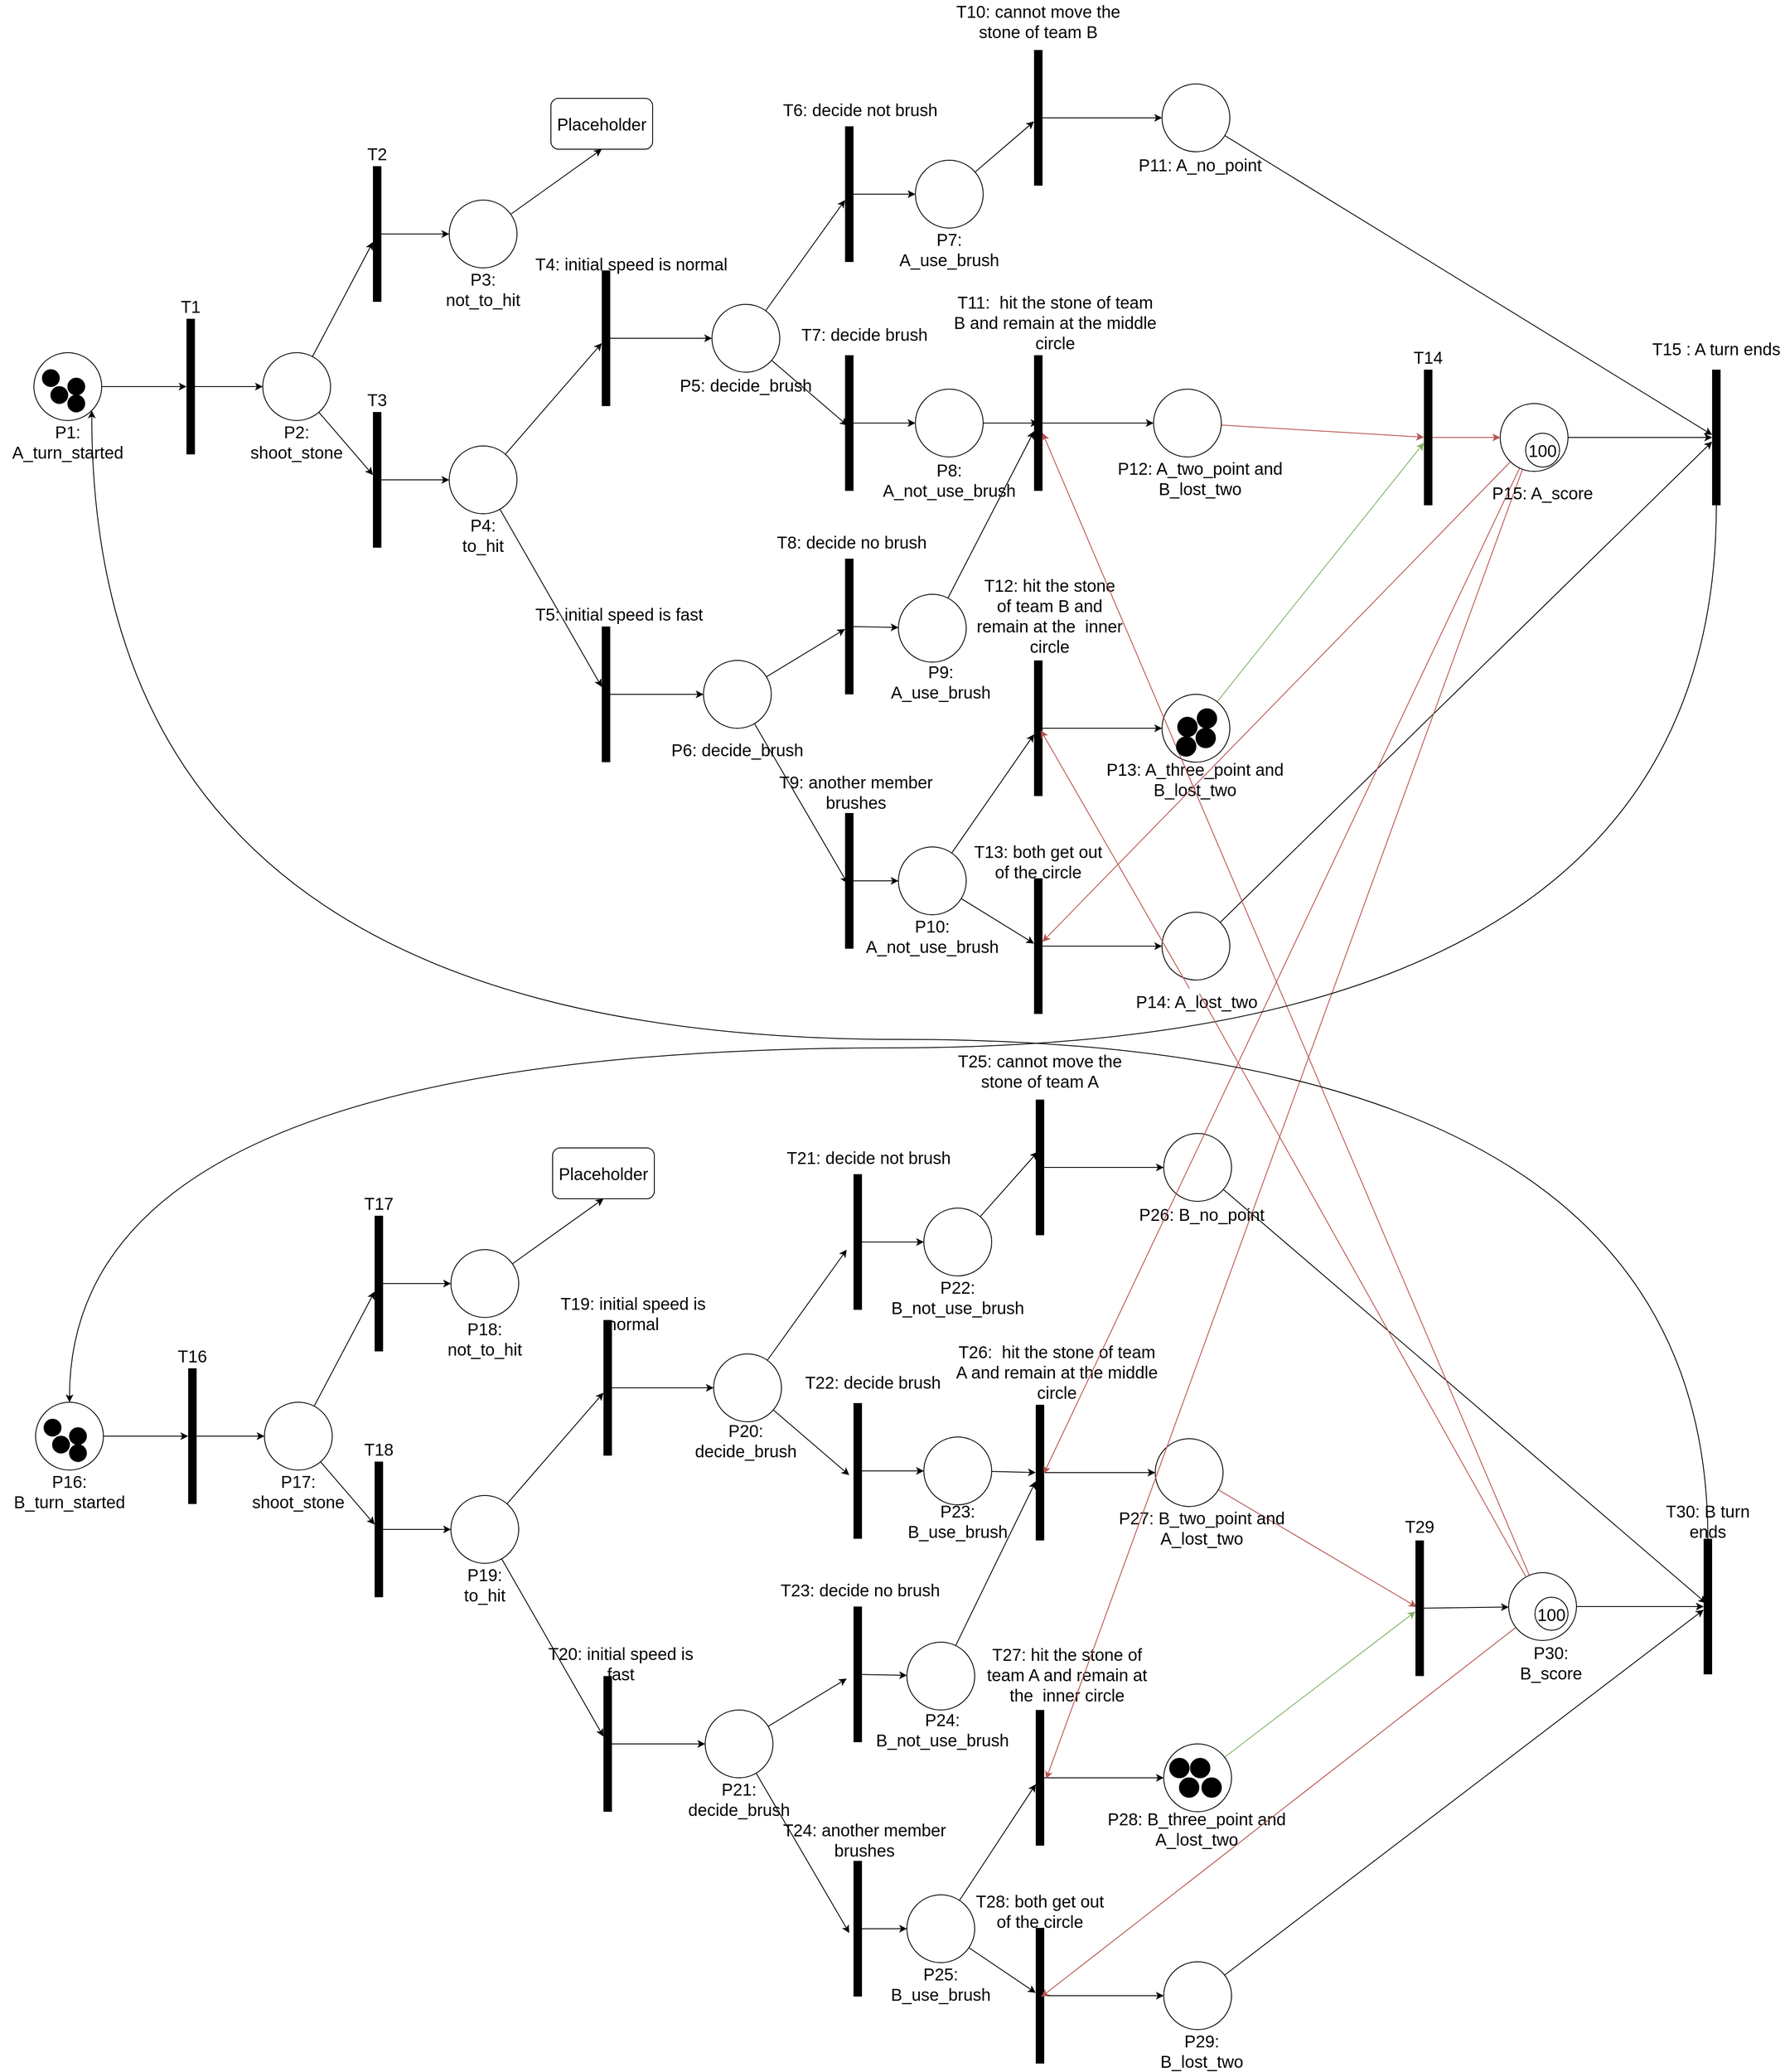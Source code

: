 <mxfile version="17.1.2" type="github">
  <diagram id="HLjwf-8nd1L1e6h1RGKW" name="Page-1">
    <mxGraphModel dx="1940" dy="1928" grid="1" gridSize="10" guides="1" tooltips="1" connect="1" arrows="1" fold="1" page="1" pageScale="1" pageWidth="827" pageHeight="1169" math="0" shadow="0">
      <root>
        <mxCell id="0" />
        <mxCell id="1" parent="0" />
        <mxCell id="6KRZwWpIwKZqXMkIKamP-5" style="edgeStyle=none;rounded=0;orthogonalLoop=1;jettySize=auto;html=1;fontSize=20;" parent="1" source="6KRZwWpIwKZqXMkIKamP-1" target="6KRZwWpIwKZqXMkIKamP-4" edge="1">
          <mxGeometry relative="1" as="geometry" />
        </mxCell>
        <mxCell id="6KRZwWpIwKZqXMkIKamP-1" value="" style="ellipse;whiteSpace=wrap;html=1;aspect=fixed;fontSize=20;strokeWidth=1;fillColor=#FFFFFF;" parent="1" vertex="1">
          <mxGeometry x="30" y="220" width="80" height="80" as="geometry" />
        </mxCell>
        <mxCell id="6KRZwWpIwKZqXMkIKamP-2" value="P1: A_turn_started" style="text;html=1;strokeColor=none;fillColor=none;align=center;verticalAlign=middle;whiteSpace=wrap;rounded=0;fontSize=20;" parent="1" vertex="1">
          <mxGeometry x="-10" y="310" width="160" height="30" as="geometry" />
        </mxCell>
        <mxCell id="6KRZwWpIwKZqXMkIKamP-15" style="edgeStyle=none;rounded=0;orthogonalLoop=1;jettySize=auto;html=1;fontSize=20;" parent="1" source="6KRZwWpIwKZqXMkIKamP-4" target="6KRZwWpIwKZqXMkIKamP-16" edge="1">
          <mxGeometry relative="1" as="geometry">
            <mxPoint x="310" y="260" as="targetPoint" />
          </mxGeometry>
        </mxCell>
        <mxCell id="6KRZwWpIwKZqXMkIKamP-4" value="" style="line;strokeWidth=10;direction=south;html=1;fontSize=20;fillColor=#FFFFFF;" parent="1" vertex="1">
          <mxGeometry x="210" y="180" width="10" height="160" as="geometry" />
        </mxCell>
        <mxCell id="6KRZwWpIwKZqXMkIKamP-7" value="" style="ellipse;whiteSpace=wrap;html=1;aspect=fixed;fontSize=20;strokeWidth=1;fillColor=#000000;strokeColor=#000000;" parent="1" vertex="1">
          <mxGeometry x="40" y="240" width="20" height="20" as="geometry" />
        </mxCell>
        <mxCell id="6KRZwWpIwKZqXMkIKamP-11" value="" style="ellipse;whiteSpace=wrap;html=1;aspect=fixed;fontSize=20;strokeWidth=1;fillColor=#000000;strokeColor=#000000;" parent="1" vertex="1">
          <mxGeometry x="70" y="250" width="20" height="20" as="geometry" />
        </mxCell>
        <mxCell id="6KRZwWpIwKZqXMkIKamP-12" value="" style="ellipse;whiteSpace=wrap;html=1;aspect=fixed;fontSize=20;strokeWidth=1;fillColor=#000000;strokeColor=#000000;" parent="1" vertex="1">
          <mxGeometry x="50" y="260" width="20" height="20" as="geometry" />
        </mxCell>
        <mxCell id="6KRZwWpIwKZqXMkIKamP-13" value="" style="ellipse;whiteSpace=wrap;html=1;aspect=fixed;fontSize=20;strokeWidth=1;fillColor=#000000;strokeColor=#000000;" parent="1" vertex="1">
          <mxGeometry x="70" y="270" width="20" height="20" as="geometry" />
        </mxCell>
        <mxCell id="6KRZwWpIwKZqXMkIKamP-14" value="T1" style="text;html=1;strokeColor=none;fillColor=none;align=center;verticalAlign=middle;whiteSpace=wrap;rounded=0;fontSize=20;" parent="1" vertex="1">
          <mxGeometry x="185" y="150" width="60" height="30" as="geometry" />
        </mxCell>
        <mxCell id="6KRZwWpIwKZqXMkIKamP-19" style="edgeStyle=none;rounded=0;orthogonalLoop=1;jettySize=auto;html=1;fontSize=20;" parent="1" source="6KRZwWpIwKZqXMkIKamP-16" target="6KRZwWpIwKZqXMkIKamP-18" edge="1">
          <mxGeometry relative="1" as="geometry" />
        </mxCell>
        <mxCell id="6KRZwWpIwKZqXMkIKamP-29" style="edgeStyle=none;rounded=0;orthogonalLoop=1;jettySize=auto;html=1;fontSize=20;" parent="1" source="6KRZwWpIwKZqXMkIKamP-16" target="6KRZwWpIwKZqXMkIKamP-28" edge="1">
          <mxGeometry relative="1" as="geometry" />
        </mxCell>
        <mxCell id="6KRZwWpIwKZqXMkIKamP-16" value="" style="ellipse;whiteSpace=wrap;html=1;aspect=fixed;fontSize=20;strokeColor=#000000;strokeWidth=1;fillColor=#FFFFFF;" parent="1" vertex="1">
          <mxGeometry x="300" y="220" width="80" height="80" as="geometry" />
        </mxCell>
        <mxCell id="6KRZwWpIwKZqXMkIKamP-17" value="P2: shoot_stone" style="text;html=1;strokeColor=none;fillColor=none;align=center;verticalAlign=middle;whiteSpace=wrap;rounded=0;fontSize=20;" parent="1" vertex="1">
          <mxGeometry x="310" y="310" width="60" height="30" as="geometry" />
        </mxCell>
        <mxCell id="6KRZwWpIwKZqXMkIKamP-20" style="edgeStyle=none;rounded=0;orthogonalLoop=1;jettySize=auto;html=1;fontSize=20;" parent="1" source="6KRZwWpIwKZqXMkIKamP-18" target="6KRZwWpIwKZqXMkIKamP-21" edge="1">
          <mxGeometry relative="1" as="geometry">
            <mxPoint x="520" y="80" as="targetPoint" />
          </mxGeometry>
        </mxCell>
        <mxCell id="6KRZwWpIwKZqXMkIKamP-18" value="" style="line;strokeWidth=10;direction=south;html=1;fontSize=20;fillColor=#FFFFFF;" parent="1" vertex="1">
          <mxGeometry x="430" width="10" height="160" as="geometry" />
        </mxCell>
        <mxCell id="6KRZwWpIwKZqXMkIKamP-26" value="" style="edgeStyle=none;rounded=0;orthogonalLoop=1;jettySize=auto;html=1;fontSize=20;entryX=0.5;entryY=1;entryDx=0;entryDy=0;" parent="1" source="6KRZwWpIwKZqXMkIKamP-21" target="6KRZwWpIwKZqXMkIKamP-27" edge="1">
          <mxGeometry relative="1" as="geometry">
            <mxPoint x="690.769" y="-20" as="targetPoint" />
          </mxGeometry>
        </mxCell>
        <mxCell id="6KRZwWpIwKZqXMkIKamP-21" value="" style="ellipse;whiteSpace=wrap;html=1;aspect=fixed;fontSize=20;strokeColor=#000000;strokeWidth=1;fillColor=#FFFFFF;" parent="1" vertex="1">
          <mxGeometry x="520" y="40" width="80" height="80" as="geometry" />
        </mxCell>
        <mxCell id="6KRZwWpIwKZqXMkIKamP-22" value="T2" style="text;html=1;strokeColor=none;fillColor=none;align=center;verticalAlign=middle;whiteSpace=wrap;rounded=0;fontSize=20;" parent="1" vertex="1">
          <mxGeometry x="405" y="-30" width="60" height="30" as="geometry" />
        </mxCell>
        <mxCell id="6KRZwWpIwKZqXMkIKamP-24" value="P3: not_to_hit" style="text;html=1;strokeColor=none;fillColor=none;align=center;verticalAlign=middle;whiteSpace=wrap;rounded=0;fontSize=20;" parent="1" vertex="1">
          <mxGeometry x="530" y="130" width="60" height="30" as="geometry" />
        </mxCell>
        <mxCell id="6KRZwWpIwKZqXMkIKamP-27" value="Placeholder" style="rounded=1;whiteSpace=wrap;html=1;fontSize=20;strokeColor=#000000;strokeWidth=1;fillColor=#FFFFFF;" parent="1" vertex="1">
          <mxGeometry x="640" y="-80" width="120" height="60" as="geometry" />
        </mxCell>
        <mxCell id="6KRZwWpIwKZqXMkIKamP-31" style="edgeStyle=none;rounded=0;orthogonalLoop=1;jettySize=auto;html=1;fontSize=20;" parent="1" source="6KRZwWpIwKZqXMkIKamP-28" target="6KRZwWpIwKZqXMkIKamP-32" edge="1">
          <mxGeometry relative="1" as="geometry">
            <mxPoint x="530" y="370" as="targetPoint" />
          </mxGeometry>
        </mxCell>
        <mxCell id="6KRZwWpIwKZqXMkIKamP-28" value="" style="line;strokeWidth=10;direction=south;html=1;fontSize=20;fillColor=#FFFFFF;" parent="1" vertex="1">
          <mxGeometry x="430" y="290" width="10" height="160" as="geometry" />
        </mxCell>
        <mxCell id="6KRZwWpIwKZqXMkIKamP-30" value="T3" style="text;html=1;strokeColor=none;fillColor=none;align=center;verticalAlign=middle;whiteSpace=wrap;rounded=0;fontSize=20;" parent="1" vertex="1">
          <mxGeometry x="405" y="260" width="60" height="30" as="geometry" />
        </mxCell>
        <mxCell id="6KRZwWpIwKZqXMkIKamP-96" style="edgeStyle=none;rounded=0;orthogonalLoop=1;jettySize=auto;html=1;fontSize=20;" parent="1" source="6KRZwWpIwKZqXMkIKamP-32" target="6KRZwWpIwKZqXMkIKamP-35" edge="1">
          <mxGeometry relative="1" as="geometry" />
        </mxCell>
        <mxCell id="6KRZwWpIwKZqXMkIKamP-97" style="edgeStyle=none;rounded=0;orthogonalLoop=1;jettySize=auto;html=1;fontSize=20;" parent="1" source="6KRZwWpIwKZqXMkIKamP-32" target="6KRZwWpIwKZqXMkIKamP-37" edge="1">
          <mxGeometry relative="1" as="geometry" />
        </mxCell>
        <mxCell id="6KRZwWpIwKZqXMkIKamP-32" value="" style="ellipse;whiteSpace=wrap;html=1;aspect=fixed;fontSize=20;strokeColor=#000000;strokeWidth=1;fillColor=#FFFFFF;" parent="1" vertex="1">
          <mxGeometry x="520" y="330" width="80" height="80" as="geometry" />
        </mxCell>
        <mxCell id="6KRZwWpIwKZqXMkIKamP-33" value="P4:&lt;br&gt;to_hit" style="text;html=1;strokeColor=none;fillColor=none;align=center;verticalAlign=middle;whiteSpace=wrap;rounded=0;fontSize=20;" parent="1" vertex="1">
          <mxGeometry x="530" y="420" width="60" height="30" as="geometry" />
        </mxCell>
        <mxCell id="6KRZwWpIwKZqXMkIKamP-34" style="edgeStyle=none;rounded=0;orthogonalLoop=1;jettySize=auto;html=1;fontSize=20;" parent="1" source="6KRZwWpIwKZqXMkIKamP-35" target="6KRZwWpIwKZqXMkIKamP-41" edge="1">
          <mxGeometry relative="1" as="geometry">
            <mxPoint x="810" y="203" as="targetPoint" />
          </mxGeometry>
        </mxCell>
        <mxCell id="6KRZwWpIwKZqXMkIKamP-35" value="" style="line;strokeWidth=10;direction=south;html=1;fontSize=20;fillColor=#FFFFFF;" parent="1" vertex="1">
          <mxGeometry x="700" y="123" width="10" height="160" as="geometry" />
        </mxCell>
        <mxCell id="6KRZwWpIwKZqXMkIKamP-36" style="edgeStyle=none;rounded=0;orthogonalLoop=1;jettySize=auto;html=1;fontSize=20;" parent="1" source="6KRZwWpIwKZqXMkIKamP-37" target="6KRZwWpIwKZqXMkIKamP-51" edge="1">
          <mxGeometry relative="1" as="geometry" />
        </mxCell>
        <mxCell id="6KRZwWpIwKZqXMkIKamP-37" value="" style="line;strokeWidth=10;direction=south;html=1;fontSize=20;fillColor=#FFFFFF;" parent="1" vertex="1">
          <mxGeometry x="700" y="543" width="10" height="160" as="geometry" />
        </mxCell>
        <mxCell id="6KRZwWpIwKZqXMkIKamP-38" value="T5: initial speed is fast" style="text;html=1;strokeColor=none;fillColor=none;align=center;verticalAlign=middle;whiteSpace=wrap;rounded=0;fontSize=20;" parent="1" vertex="1">
          <mxGeometry x="620" y="513" width="201" height="30" as="geometry" />
        </mxCell>
        <mxCell id="6KRZwWpIwKZqXMkIKamP-39" style="edgeStyle=none;rounded=0;orthogonalLoop=1;jettySize=auto;html=1;entryX=0.519;entryY=0.7;entryDx=0;entryDy=0;entryPerimeter=0;fontSize=20;" parent="1" source="6KRZwWpIwKZqXMkIKamP-41" target="6KRZwWpIwKZqXMkIKamP-48" edge="1">
          <mxGeometry relative="1" as="geometry" />
        </mxCell>
        <mxCell id="6KRZwWpIwKZqXMkIKamP-40" style="edgeStyle=none;rounded=0;orthogonalLoop=1;jettySize=auto;html=1;fontSize=20;" parent="1" source="6KRZwWpIwKZqXMkIKamP-41" target="6KRZwWpIwKZqXMkIKamP-45" edge="1">
          <mxGeometry relative="1" as="geometry" />
        </mxCell>
        <mxCell id="6KRZwWpIwKZqXMkIKamP-41" value="" style="ellipse;whiteSpace=wrap;html=1;aspect=fixed;fontSize=20;strokeWidth=1;fillColor=#FFFFFF;" parent="1" vertex="1">
          <mxGeometry x="830" y="163" width="80" height="80" as="geometry" />
        </mxCell>
        <mxCell id="6KRZwWpIwKZqXMkIKamP-42" value="P5: decide_brush" style="text;html=1;strokeColor=none;fillColor=none;align=center;verticalAlign=middle;whiteSpace=wrap;rounded=0;fontSize=20;" parent="1" vertex="1">
          <mxGeometry x="790" y="243" width="160" height="30" as="geometry" />
        </mxCell>
        <mxCell id="jnbDORSLOD9sxaMhr8QB-7" style="edgeStyle=none;rounded=0;orthogonalLoop=1;jettySize=auto;html=1;entryX=0;entryY=0.5;entryDx=0;entryDy=0;fontSize=20;" parent="1" source="6KRZwWpIwKZqXMkIKamP-45" target="jnbDORSLOD9sxaMhr8QB-3" edge="1">
          <mxGeometry relative="1" as="geometry" />
        </mxCell>
        <mxCell id="6KRZwWpIwKZqXMkIKamP-45" value="" style="line;strokeWidth=10;direction=south;html=1;fontSize=20;fillColor=#FFFFFF;" parent="1" vertex="1">
          <mxGeometry x="987" y="-47" width="10" height="160" as="geometry" />
        </mxCell>
        <mxCell id="jnbDORSLOD9sxaMhr8QB-9" style="edgeStyle=none;rounded=0;orthogonalLoop=1;jettySize=auto;html=1;entryX=0;entryY=0.5;entryDx=0;entryDy=0;fontSize=20;" parent="1" source="6KRZwWpIwKZqXMkIKamP-48" target="jnbDORSLOD9sxaMhr8QB-4" edge="1">
          <mxGeometry relative="1" as="geometry" />
        </mxCell>
        <mxCell id="6KRZwWpIwKZqXMkIKamP-48" value="" style="line;strokeWidth=10;direction=south;html=1;fontSize=20;fillColor=#FFFFFF;" parent="1" vertex="1">
          <mxGeometry x="987" y="223" width="10" height="160" as="geometry" />
        </mxCell>
        <mxCell id="6KRZwWpIwKZqXMkIKamP-49" style="edgeStyle=none;rounded=0;orthogonalLoop=1;jettySize=auto;html=1;entryX=0.519;entryY=0.7;entryDx=0;entryDy=0;entryPerimeter=0;fontSize=20;" parent="1" source="6KRZwWpIwKZqXMkIKamP-51" target="6KRZwWpIwKZqXMkIKamP-59" edge="1">
          <mxGeometry relative="1" as="geometry" />
        </mxCell>
        <mxCell id="6KRZwWpIwKZqXMkIKamP-50" style="edgeStyle=none;rounded=0;orthogonalLoop=1;jettySize=auto;html=1;fontSize=20;" parent="1" source="6KRZwWpIwKZqXMkIKamP-51" target="6KRZwWpIwKZqXMkIKamP-56" edge="1">
          <mxGeometry relative="1" as="geometry" />
        </mxCell>
        <mxCell id="6KRZwWpIwKZqXMkIKamP-51" value="" style="ellipse;whiteSpace=wrap;html=1;aspect=fixed;fontSize=20;strokeWidth=1;fillColor=#FFFFFF;" parent="1" vertex="1">
          <mxGeometry x="820" y="583" width="80" height="80" as="geometry" />
        </mxCell>
        <mxCell id="6KRZwWpIwKZqXMkIKamP-52" value="P6: decide_brush" style="text;html=1;strokeColor=none;fillColor=none;align=center;verticalAlign=middle;whiteSpace=wrap;rounded=0;fontSize=20;" parent="1" vertex="1">
          <mxGeometry x="780" y="673" width="160" height="30" as="geometry" />
        </mxCell>
        <mxCell id="jnbDORSLOD9sxaMhr8QB-11" style="edgeStyle=none;rounded=0;orthogonalLoop=1;jettySize=auto;html=1;fontSize=20;" parent="1" source="6KRZwWpIwKZqXMkIKamP-56" target="jnbDORSLOD9sxaMhr8QB-5" edge="1">
          <mxGeometry relative="1" as="geometry" />
        </mxCell>
        <mxCell id="6KRZwWpIwKZqXMkIKamP-56" value="" style="line;strokeWidth=10;direction=south;html=1;fontSize=20;fillColor=#FFFFFF;" parent="1" vertex="1">
          <mxGeometry x="987" y="463" width="10" height="160" as="geometry" />
        </mxCell>
        <mxCell id="jnbDORSLOD9sxaMhr8QB-13" style="edgeStyle=none;rounded=0;orthogonalLoop=1;jettySize=auto;html=1;fontSize=20;" parent="1" source="6KRZwWpIwKZqXMkIKamP-59" target="jnbDORSLOD9sxaMhr8QB-6" edge="1">
          <mxGeometry relative="1" as="geometry" />
        </mxCell>
        <mxCell id="6KRZwWpIwKZqXMkIKamP-59" value="" style="line;strokeWidth=10;direction=south;html=1;fontSize=20;fillColor=#FFFFFF;" parent="1" vertex="1">
          <mxGeometry x="987" y="763" width="10" height="160" as="geometry" />
        </mxCell>
        <mxCell id="6KRZwWpIwKZqXMkIKamP-60" value="T7: decide brush" style="text;html=1;strokeColor=none;fillColor=none;align=center;verticalAlign=middle;whiteSpace=wrap;rounded=0;fontSize=20;" parent="1" vertex="1">
          <mxGeometry x="900" y="183" width="220" height="30" as="geometry" />
        </mxCell>
        <mxCell id="6KRZwWpIwKZqXMkIKamP-61" value="T6: decide not brush" style="text;html=1;strokeColor=none;fillColor=none;align=center;verticalAlign=middle;whiteSpace=wrap;rounded=0;fontSize=20;" parent="1" vertex="1">
          <mxGeometry x="890" y="-87" width="230" height="40" as="geometry" />
        </mxCell>
        <mxCell id="6KRZwWpIwKZqXMkIKamP-62" value="T8: decide no brush" style="text;html=1;strokeColor=none;fillColor=none;align=center;verticalAlign=middle;whiteSpace=wrap;rounded=0;fontSize=20;" parent="1" vertex="1">
          <mxGeometry x="880" y="423" width="230" height="40" as="geometry" />
        </mxCell>
        <mxCell id="6KRZwWpIwKZqXMkIKamP-63" value="T9: another member brushes" style="text;html=1;strokeColor=none;fillColor=none;align=center;verticalAlign=middle;whiteSpace=wrap;rounded=0;fontSize=20;" parent="1" vertex="1">
          <mxGeometry x="880" y="718" width="240" height="40" as="geometry" />
        </mxCell>
        <mxCell id="6KRZwWpIwKZqXMkIKamP-72" style="edgeStyle=none;rounded=0;orthogonalLoop=1;jettySize=auto;html=1;fontSize=20;" parent="1" source="6KRZwWpIwKZqXMkIKamP-73" target="6KRZwWpIwKZqXMkIKamP-75" edge="1">
          <mxGeometry relative="1" as="geometry">
            <mxPoint x="1360" y="-207" as="targetPoint" />
          </mxGeometry>
        </mxCell>
        <mxCell id="6KRZwWpIwKZqXMkIKamP-73" value="" style="line;strokeWidth=10;direction=south;html=1;fontSize=20;fillColor=#FFFFFF;" parent="1" vertex="1">
          <mxGeometry x="1210" y="-137" width="10" height="160" as="geometry" />
        </mxCell>
        <mxCell id="6KRZwWpIwKZqXMkIKamP-74" value="T10: cannot move the stone of team B" style="text;html=1;strokeColor=none;fillColor=none;align=center;verticalAlign=middle;whiteSpace=wrap;rounded=0;fontSize=20;" parent="1" vertex="1">
          <mxGeometry x="1115" y="-190" width="200" height="37" as="geometry" />
        </mxCell>
        <mxCell id="jnbDORSLOD9sxaMhr8QB-73" style="edgeStyle=none;rounded=0;orthogonalLoop=1;jettySize=auto;html=1;fontSize=20;" parent="1" source="6KRZwWpIwKZqXMkIKamP-75" target="jnbDORSLOD9sxaMhr8QB-69" edge="1">
          <mxGeometry relative="1" as="geometry" />
        </mxCell>
        <mxCell id="6KRZwWpIwKZqXMkIKamP-75" value="" style="ellipse;whiteSpace=wrap;html=1;aspect=fixed;fontSize=20;strokeWidth=1;fillColor=#FFFFFF;" parent="1" vertex="1">
          <mxGeometry x="1361" y="-97" width="80" height="80" as="geometry" />
        </mxCell>
        <mxCell id="6KRZwWpIwKZqXMkIKamP-76" value="P11: A_no_point" style="text;html=1;strokeColor=none;fillColor=none;align=center;verticalAlign=middle;whiteSpace=wrap;rounded=0;fontSize=20;" parent="1" vertex="1">
          <mxGeometry x="1301" y="-17" width="210" height="30" as="geometry" />
        </mxCell>
        <mxCell id="6KRZwWpIwKZqXMkIKamP-77" value="T11: &amp;nbsp;hit the stone of team B and remain at the middle circle" style="text;html=1;strokeColor=none;fillColor=none;align=center;verticalAlign=middle;whiteSpace=wrap;rounded=0;fontSize=20;" parent="1" vertex="1">
          <mxGeometry x="1110" y="160" width="250" height="47" as="geometry" />
        </mxCell>
        <mxCell id="6KRZwWpIwKZqXMkIKamP-78" style="edgeStyle=none;rounded=0;orthogonalLoop=1;jettySize=auto;html=1;fontSize=20;" parent="1" source="6KRZwWpIwKZqXMkIKamP-79" target="6KRZwWpIwKZqXMkIKamP-83" edge="1">
          <mxGeometry relative="1" as="geometry">
            <mxPoint x="1360" y="423" as="targetPoint" />
          </mxGeometry>
        </mxCell>
        <mxCell id="6KRZwWpIwKZqXMkIKamP-79" value="" style="line;strokeWidth=10;direction=south;html=1;fontSize=20;fillColor=#FFFFFF;" parent="1" vertex="1">
          <mxGeometry x="1210" y="223" width="10" height="160" as="geometry" />
        </mxCell>
        <mxCell id="jnbDORSLOD9sxaMhr8QB-61" style="edgeStyle=none;rounded=0;orthogonalLoop=1;jettySize=auto;html=1;fontSize=20;fillColor=#f8cecc;strokeColor=#b85450;" parent="1" source="6KRZwWpIwKZqXMkIKamP-83" target="jnbDORSLOD9sxaMhr8QB-46" edge="1">
          <mxGeometry relative="1" as="geometry" />
        </mxCell>
        <mxCell id="6KRZwWpIwKZqXMkIKamP-83" value="" style="ellipse;whiteSpace=wrap;html=1;aspect=fixed;fontSize=20;strokeWidth=1;fillColor=#FFFFFF;" parent="1" vertex="1">
          <mxGeometry x="1351" y="263" width="80" height="80" as="geometry" />
        </mxCell>
        <mxCell id="6KRZwWpIwKZqXMkIKamP-84" value="P12: A_two_point and B_lost_two" style="text;html=1;strokeColor=none;fillColor=none;align=center;verticalAlign=middle;whiteSpace=wrap;rounded=0;fontSize=20;" parent="1" vertex="1">
          <mxGeometry x="1296" y="353" width="220" height="30" as="geometry" />
        </mxCell>
        <mxCell id="6KRZwWpIwKZqXMkIKamP-87" style="edgeStyle=none;rounded=0;orthogonalLoop=1;jettySize=auto;html=1;fontSize=20;" parent="1" source="6KRZwWpIwKZqXMkIKamP-88" target="6KRZwWpIwKZqXMkIKamP-91" edge="1">
          <mxGeometry relative="1" as="geometry">
            <mxPoint x="1360" y="663.0" as="targetPoint" />
          </mxGeometry>
        </mxCell>
        <mxCell id="6KRZwWpIwKZqXMkIKamP-88" value="" style="line;strokeWidth=10;direction=south;html=1;fontSize=20;fillColor=#FFFFFF;" parent="1" vertex="1">
          <mxGeometry x="1210" y="583" width="10" height="160" as="geometry" />
        </mxCell>
        <mxCell id="6KRZwWpIwKZqXMkIKamP-89" value="T12: hit the stone of team B and remain at the &amp;nbsp;inner circle" style="text;html=1;strokeColor=none;fillColor=none;align=center;verticalAlign=middle;whiteSpace=wrap;rounded=0;fontSize=20;" parent="1" vertex="1">
          <mxGeometry x="1140" y="513" width="177" height="33.5" as="geometry" />
        </mxCell>
        <mxCell id="jnbDORSLOD9sxaMhr8QB-64" style="edgeStyle=none;rounded=0;orthogonalLoop=1;jettySize=auto;html=1;fontSize=20;fillColor=#d5e8d4;strokeColor=#82b366;" parent="1" source="6KRZwWpIwKZqXMkIKamP-91" target="jnbDORSLOD9sxaMhr8QB-46" edge="1">
          <mxGeometry relative="1" as="geometry">
            <mxPoint x="1530" y="410.0" as="targetPoint" />
          </mxGeometry>
        </mxCell>
        <mxCell id="6KRZwWpIwKZqXMkIKamP-91" value="" style="ellipse;whiteSpace=wrap;html=1;aspect=fixed;fontSize=20;strokeWidth=1;fillColor=#FFFFFF;" parent="1" vertex="1">
          <mxGeometry x="1361" y="623.0" width="80" height="80" as="geometry" />
        </mxCell>
        <mxCell id="6KRZwWpIwKZqXMkIKamP-92" value="P13: A_three_point and B_lost_two" style="text;html=1;strokeColor=none;fillColor=none;align=center;verticalAlign=middle;whiteSpace=wrap;rounded=0;fontSize=20;" parent="1" vertex="1">
          <mxGeometry x="1290" y="708" width="220" height="30" as="geometry" />
        </mxCell>
        <mxCell id="6KRZwWpIwKZqXMkIKamP-98" value="T4: initial speed is normal" style="text;html=1;strokeColor=none;fillColor=none;align=center;verticalAlign=middle;whiteSpace=wrap;rounded=0;fontSize=20;" parent="1" vertex="1">
          <mxGeometry x="620" y="100" width="230" height="30" as="geometry" />
        </mxCell>
        <mxCell id="6KRZwWpIwKZqXMkIKamP-105" style="edgeStyle=none;rounded=0;orthogonalLoop=1;jettySize=auto;html=1;fontSize=20;" parent="1" source="6KRZwWpIwKZqXMkIKamP-101" target="6KRZwWpIwKZqXMkIKamP-106" edge="1">
          <mxGeometry relative="1" as="geometry">
            <mxPoint x="1340" y="920.0" as="targetPoint" />
          </mxGeometry>
        </mxCell>
        <mxCell id="6KRZwWpIwKZqXMkIKamP-101" value="" style="line;strokeWidth=10;direction=south;html=1;fontSize=20;fillColor=#FFFFFF;" parent="1" vertex="1">
          <mxGeometry x="1210" y="840" width="10" height="160" as="geometry" />
        </mxCell>
        <mxCell id="6KRZwWpIwKZqXMkIKamP-103" value="T13: both get out of the circle" style="text;html=1;strokeColor=none;fillColor=none;align=center;verticalAlign=middle;whiteSpace=wrap;rounded=0;fontSize=20;" parent="1" vertex="1">
          <mxGeometry x="1130" y="800" width="170" height="40" as="geometry" />
        </mxCell>
        <mxCell id="jnbDORSLOD9sxaMhr8QB-72" style="rounded=0;orthogonalLoop=1;jettySize=auto;html=1;fontSize=20;" parent="1" source="6KRZwWpIwKZqXMkIKamP-106" target="jnbDORSLOD9sxaMhr8QB-69" edge="1">
          <mxGeometry relative="1" as="geometry" />
        </mxCell>
        <mxCell id="6KRZwWpIwKZqXMkIKamP-106" value="" style="ellipse;whiteSpace=wrap;html=1;aspect=fixed;fontSize=20;strokeColor=#000000;strokeWidth=1;fillColor=#FFFFFF;" parent="1" vertex="1">
          <mxGeometry x="1361" y="880.0" width="80" height="80" as="geometry" />
        </mxCell>
        <mxCell id="6KRZwWpIwKZqXMkIKamP-118" style="edgeStyle=none;rounded=0;orthogonalLoop=1;jettySize=auto;html=1;fontSize=20;" parent="1" source="6KRZwWpIwKZqXMkIKamP-119" target="6KRZwWpIwKZqXMkIKamP-122" edge="1">
          <mxGeometry relative="1" as="geometry" />
        </mxCell>
        <mxCell id="6KRZwWpIwKZqXMkIKamP-119" value="" style="ellipse;whiteSpace=wrap;html=1;aspect=fixed;fontSize=20;strokeWidth=1;fillColor=#FFFFFF;" parent="1" vertex="1">
          <mxGeometry x="32" y="1458" width="80" height="80" as="geometry" />
        </mxCell>
        <mxCell id="6KRZwWpIwKZqXMkIKamP-120" value="P16: B_turn_started" style="text;html=1;strokeColor=none;fillColor=none;align=center;verticalAlign=middle;whiteSpace=wrap;rounded=0;fontSize=20;" parent="1" vertex="1">
          <mxGeometry x="-8" y="1548" width="160" height="30" as="geometry" />
        </mxCell>
        <mxCell id="6KRZwWpIwKZqXMkIKamP-121" style="edgeStyle=none;rounded=0;orthogonalLoop=1;jettySize=auto;html=1;fontSize=20;" parent="1" source="6KRZwWpIwKZqXMkIKamP-122" target="6KRZwWpIwKZqXMkIKamP-130" edge="1">
          <mxGeometry relative="1" as="geometry">
            <mxPoint x="312" y="1498" as="targetPoint" />
          </mxGeometry>
        </mxCell>
        <mxCell id="6KRZwWpIwKZqXMkIKamP-122" value="" style="line;strokeWidth=10;direction=south;html=1;fontSize=20;fillColor=#FFFFFF;" parent="1" vertex="1">
          <mxGeometry x="212" y="1418" width="10" height="160" as="geometry" />
        </mxCell>
        <mxCell id="6KRZwWpIwKZqXMkIKamP-123" value="" style="ellipse;whiteSpace=wrap;html=1;aspect=fixed;fontSize=20;strokeWidth=1;fillColor=#000000;strokeColor=#000000;" parent="1" vertex="1">
          <mxGeometry x="42" y="1478" width="20" height="20" as="geometry" />
        </mxCell>
        <mxCell id="6KRZwWpIwKZqXMkIKamP-124" value="" style="ellipse;whiteSpace=wrap;html=1;aspect=fixed;fontSize=20;strokeWidth=1;fillColor=#000000;strokeColor=#000000;" parent="1" vertex="1">
          <mxGeometry x="72" y="1488" width="20" height="20" as="geometry" />
        </mxCell>
        <mxCell id="6KRZwWpIwKZqXMkIKamP-125" value="" style="ellipse;whiteSpace=wrap;html=1;aspect=fixed;fontSize=20;strokeWidth=1;fillColor=#000000;strokeColor=#000000;" parent="1" vertex="1">
          <mxGeometry x="52" y="1498" width="20" height="20" as="geometry" />
        </mxCell>
        <mxCell id="6KRZwWpIwKZqXMkIKamP-126" value="" style="ellipse;whiteSpace=wrap;html=1;aspect=fixed;fontSize=20;strokeWidth=1;fillColor=#000000;strokeColor=#000000;" parent="1" vertex="1">
          <mxGeometry x="72" y="1508" width="20" height="20" as="geometry" />
        </mxCell>
        <mxCell id="6KRZwWpIwKZqXMkIKamP-127" value="T16" style="text;html=1;strokeColor=none;fillColor=none;align=center;verticalAlign=middle;whiteSpace=wrap;rounded=0;fontSize=20;" parent="1" vertex="1">
          <mxGeometry x="187" y="1388" width="60" height="30" as="geometry" />
        </mxCell>
        <mxCell id="6KRZwWpIwKZqXMkIKamP-128" style="edgeStyle=none;rounded=0;orthogonalLoop=1;jettySize=auto;html=1;fontSize=20;" parent="1" source="6KRZwWpIwKZqXMkIKamP-130" target="6KRZwWpIwKZqXMkIKamP-133" edge="1">
          <mxGeometry relative="1" as="geometry" />
        </mxCell>
        <mxCell id="6KRZwWpIwKZqXMkIKamP-129" style="edgeStyle=none;rounded=0;orthogonalLoop=1;jettySize=auto;html=1;fontSize=20;" parent="1" source="6KRZwWpIwKZqXMkIKamP-130" target="6KRZwWpIwKZqXMkIKamP-140" edge="1">
          <mxGeometry relative="1" as="geometry" />
        </mxCell>
        <mxCell id="6KRZwWpIwKZqXMkIKamP-130" value="" style="ellipse;whiteSpace=wrap;html=1;aspect=fixed;fontSize=20;strokeColor=#000000;strokeWidth=1;fillColor=#FFFFFF;" parent="1" vertex="1">
          <mxGeometry x="302" y="1458" width="80" height="80" as="geometry" />
        </mxCell>
        <mxCell id="6KRZwWpIwKZqXMkIKamP-131" value="P17: shoot_stone" style="text;html=1;strokeColor=none;fillColor=none;align=center;verticalAlign=middle;whiteSpace=wrap;rounded=0;fontSize=20;" parent="1" vertex="1">
          <mxGeometry x="312" y="1548" width="60" height="30" as="geometry" />
        </mxCell>
        <mxCell id="6KRZwWpIwKZqXMkIKamP-132" style="edgeStyle=none;rounded=0;orthogonalLoop=1;jettySize=auto;html=1;fontSize=20;" parent="1" source="6KRZwWpIwKZqXMkIKamP-133" target="6KRZwWpIwKZqXMkIKamP-135" edge="1">
          <mxGeometry relative="1" as="geometry">
            <mxPoint x="522" y="1318" as="targetPoint" />
          </mxGeometry>
        </mxCell>
        <mxCell id="6KRZwWpIwKZqXMkIKamP-133" value="" style="line;strokeWidth=10;direction=south;html=1;fontSize=20;fillColor=#FFFFFF;" parent="1" vertex="1">
          <mxGeometry x="432" y="1238" width="10" height="160" as="geometry" />
        </mxCell>
        <mxCell id="6KRZwWpIwKZqXMkIKamP-134" value="" style="edgeStyle=none;rounded=0;orthogonalLoop=1;jettySize=auto;html=1;fontSize=20;entryX=0.5;entryY=1;entryDx=0;entryDy=0;" parent="1" source="6KRZwWpIwKZqXMkIKamP-135" target="6KRZwWpIwKZqXMkIKamP-138" edge="1">
          <mxGeometry relative="1" as="geometry">
            <mxPoint x="692.769" y="1218" as="targetPoint" />
          </mxGeometry>
        </mxCell>
        <mxCell id="6KRZwWpIwKZqXMkIKamP-135" value="" style="ellipse;whiteSpace=wrap;html=1;aspect=fixed;fontSize=20;strokeColor=#000000;strokeWidth=1;fillColor=#FFFFFF;" parent="1" vertex="1">
          <mxGeometry x="522" y="1278" width="80" height="80" as="geometry" />
        </mxCell>
        <mxCell id="6KRZwWpIwKZqXMkIKamP-136" value="T17" style="text;html=1;strokeColor=none;fillColor=none;align=center;verticalAlign=middle;whiteSpace=wrap;rounded=0;fontSize=20;" parent="1" vertex="1">
          <mxGeometry x="407" y="1208" width="60" height="30" as="geometry" />
        </mxCell>
        <mxCell id="6KRZwWpIwKZqXMkIKamP-137" value="P18: not_to_hit" style="text;html=1;strokeColor=none;fillColor=none;align=center;verticalAlign=middle;whiteSpace=wrap;rounded=0;fontSize=20;" parent="1" vertex="1">
          <mxGeometry x="532" y="1368" width="60" height="30" as="geometry" />
        </mxCell>
        <mxCell id="6KRZwWpIwKZqXMkIKamP-138" value="Placeholder" style="rounded=1;whiteSpace=wrap;html=1;fontSize=20;strokeColor=#000000;strokeWidth=1;fillColor=#FFFFFF;" parent="1" vertex="1">
          <mxGeometry x="642" y="1158" width="120" height="60" as="geometry" />
        </mxCell>
        <mxCell id="6KRZwWpIwKZqXMkIKamP-139" style="edgeStyle=none;rounded=0;orthogonalLoop=1;jettySize=auto;html=1;fontSize=20;" parent="1" source="6KRZwWpIwKZqXMkIKamP-140" target="6KRZwWpIwKZqXMkIKamP-144" edge="1">
          <mxGeometry relative="1" as="geometry">
            <mxPoint x="532" y="1608" as="targetPoint" />
          </mxGeometry>
        </mxCell>
        <mxCell id="6KRZwWpIwKZqXMkIKamP-140" value="" style="line;strokeWidth=10;direction=south;html=1;fontSize=20;fillColor=#FFFFFF;" parent="1" vertex="1">
          <mxGeometry x="432" y="1528" width="10" height="160" as="geometry" />
        </mxCell>
        <mxCell id="6KRZwWpIwKZqXMkIKamP-141" value="T18" style="text;html=1;strokeColor=none;fillColor=none;align=center;verticalAlign=middle;whiteSpace=wrap;rounded=0;fontSize=20;" parent="1" vertex="1">
          <mxGeometry x="407" y="1498" width="60" height="30" as="geometry" />
        </mxCell>
        <mxCell id="6KRZwWpIwKZqXMkIKamP-142" style="edgeStyle=none;rounded=0;orthogonalLoop=1;jettySize=auto;html=1;fontSize=20;" parent="1" source="6KRZwWpIwKZqXMkIKamP-144" target="6KRZwWpIwKZqXMkIKamP-147" edge="1">
          <mxGeometry relative="1" as="geometry" />
        </mxCell>
        <mxCell id="6KRZwWpIwKZqXMkIKamP-143" style="edgeStyle=none;rounded=0;orthogonalLoop=1;jettySize=auto;html=1;fontSize=20;" parent="1" source="6KRZwWpIwKZqXMkIKamP-144" target="6KRZwWpIwKZqXMkIKamP-149" edge="1">
          <mxGeometry relative="1" as="geometry" />
        </mxCell>
        <mxCell id="6KRZwWpIwKZqXMkIKamP-144" value="" style="ellipse;whiteSpace=wrap;html=1;aspect=fixed;fontSize=20;strokeColor=#000000;strokeWidth=1;fillColor=#FFFFFF;" parent="1" vertex="1">
          <mxGeometry x="522" y="1568" width="80" height="80" as="geometry" />
        </mxCell>
        <mxCell id="6KRZwWpIwKZqXMkIKamP-145" value="P19:&lt;br&gt;to_hit" style="text;html=1;strokeColor=none;fillColor=none;align=center;verticalAlign=middle;whiteSpace=wrap;rounded=0;fontSize=20;" parent="1" vertex="1">
          <mxGeometry x="532" y="1658" width="60" height="30" as="geometry" />
        </mxCell>
        <mxCell id="6KRZwWpIwKZqXMkIKamP-146" style="edgeStyle=none;rounded=0;orthogonalLoop=1;jettySize=auto;html=1;fontSize=20;" parent="1" source="6KRZwWpIwKZqXMkIKamP-147" target="6KRZwWpIwKZqXMkIKamP-153" edge="1">
          <mxGeometry relative="1" as="geometry">
            <mxPoint x="812" y="1441" as="targetPoint" />
          </mxGeometry>
        </mxCell>
        <mxCell id="6KRZwWpIwKZqXMkIKamP-147" value="" style="line;strokeWidth=10;direction=south;html=1;fontSize=20;fillColor=#FFFFFF;" parent="1" vertex="1">
          <mxGeometry x="702" y="1361" width="10" height="160" as="geometry" />
        </mxCell>
        <mxCell id="6KRZwWpIwKZqXMkIKamP-148" style="edgeStyle=none;rounded=0;orthogonalLoop=1;jettySize=auto;html=1;fontSize=20;" parent="1" source="6KRZwWpIwKZqXMkIKamP-149" target="6KRZwWpIwKZqXMkIKamP-161" edge="1">
          <mxGeometry relative="1" as="geometry" />
        </mxCell>
        <mxCell id="6KRZwWpIwKZqXMkIKamP-149" value="" style="line;strokeWidth=10;direction=south;html=1;fontSize=20;fillColor=#FFFFFF;" parent="1" vertex="1">
          <mxGeometry x="702" y="1781" width="10" height="160" as="geometry" />
        </mxCell>
        <mxCell id="6KRZwWpIwKZqXMkIKamP-150" value="T20: initial speed is fast" style="text;html=1;strokeColor=none;fillColor=none;align=center;verticalAlign=middle;whiteSpace=wrap;rounded=0;fontSize=20;" parent="1" vertex="1">
          <mxGeometry x="622" y="1751" width="201" height="30" as="geometry" />
        </mxCell>
        <mxCell id="6KRZwWpIwKZqXMkIKamP-151" style="edgeStyle=none;rounded=0;orthogonalLoop=1;jettySize=auto;html=1;entryX=0.519;entryY=0.7;entryDx=0;entryDy=0;entryPerimeter=0;fontSize=20;" parent="1" source="6KRZwWpIwKZqXMkIKamP-153" edge="1">
          <mxGeometry relative="1" as="geometry">
            <mxPoint x="992.0" y="1544.04" as="targetPoint" />
          </mxGeometry>
        </mxCell>
        <mxCell id="6KRZwWpIwKZqXMkIKamP-152" style="edgeStyle=none;rounded=0;orthogonalLoop=1;jettySize=auto;html=1;fontSize=20;" parent="1" source="6KRZwWpIwKZqXMkIKamP-153" edge="1">
          <mxGeometry relative="1" as="geometry">
            <mxPoint x="989" y="1277.967" as="targetPoint" />
          </mxGeometry>
        </mxCell>
        <mxCell id="6KRZwWpIwKZqXMkIKamP-153" value="" style="ellipse;whiteSpace=wrap;html=1;aspect=fixed;fontSize=20;strokeWidth=1;fillColor=#FFFFFF;" parent="1" vertex="1">
          <mxGeometry x="832" y="1401" width="80" height="80" as="geometry" />
        </mxCell>
        <mxCell id="6KRZwWpIwKZqXMkIKamP-154" value="P20: decide_brush" style="text;html=1;strokeColor=none;fillColor=none;align=center;verticalAlign=middle;whiteSpace=wrap;rounded=0;fontSize=20;" parent="1" vertex="1">
          <mxGeometry x="790" y="1488" width="160" height="30" as="geometry" />
        </mxCell>
        <mxCell id="6KRZwWpIwKZqXMkIKamP-159" style="edgeStyle=none;rounded=0;orthogonalLoop=1;jettySize=auto;html=1;entryX=0.519;entryY=0.7;entryDx=0;entryDy=0;entryPerimeter=0;fontSize=20;" parent="1" source="6KRZwWpIwKZqXMkIKamP-161" edge="1">
          <mxGeometry relative="1" as="geometry">
            <mxPoint x="992.0" y="2084.04" as="targetPoint" />
          </mxGeometry>
        </mxCell>
        <mxCell id="6KRZwWpIwKZqXMkIKamP-160" style="edgeStyle=none;rounded=0;orthogonalLoop=1;jettySize=auto;html=1;fontSize=20;" parent="1" source="6KRZwWpIwKZqXMkIKamP-161" edge="1">
          <mxGeometry relative="1" as="geometry">
            <mxPoint x="989" y="1784.03" as="targetPoint" />
          </mxGeometry>
        </mxCell>
        <mxCell id="6KRZwWpIwKZqXMkIKamP-161" value="" style="ellipse;whiteSpace=wrap;html=1;aspect=fixed;fontSize=20;strokeWidth=1;fillColor=#FFFFFF;" parent="1" vertex="1">
          <mxGeometry x="822" y="1821" width="80" height="80" as="geometry" />
        </mxCell>
        <mxCell id="6KRZwWpIwKZqXMkIKamP-162" value="P21: decide_brush" style="text;html=1;strokeColor=none;fillColor=none;align=center;verticalAlign=middle;whiteSpace=wrap;rounded=0;fontSize=20;" parent="1" vertex="1">
          <mxGeometry x="782" y="1911" width="160" height="30" as="geometry" />
        </mxCell>
        <mxCell id="6KRZwWpIwKZqXMkIKamP-174" style="edgeStyle=none;rounded=0;orthogonalLoop=1;jettySize=auto;html=1;fontSize=20;" parent="1" source="6KRZwWpIwKZqXMkIKamP-175" target="6KRZwWpIwKZqXMkIKamP-177" edge="1">
          <mxGeometry relative="1" as="geometry">
            <mxPoint x="1362" y="1031" as="targetPoint" />
          </mxGeometry>
        </mxCell>
        <mxCell id="6KRZwWpIwKZqXMkIKamP-175" value="" style="line;strokeWidth=10;direction=south;html=1;fontSize=20;fillColor=#FFFFFF;" parent="1" vertex="1">
          <mxGeometry x="1212" y="1101" width="10" height="160" as="geometry" />
        </mxCell>
        <mxCell id="6KRZwWpIwKZqXMkIKamP-176" value="T25: cannot move the stone of team A" style="text;html=1;strokeColor=none;fillColor=none;align=center;verticalAlign=middle;whiteSpace=wrap;rounded=0;fontSize=20;" parent="1" vertex="1">
          <mxGeometry x="1117" y="1048" width="200" height="37" as="geometry" />
        </mxCell>
        <mxCell id="jnbDORSLOD9sxaMhr8QB-99" style="rounded=0;orthogonalLoop=1;jettySize=auto;html=1;entryX=0.475;entryY=0.7;entryDx=0;entryDy=0;entryPerimeter=0;fontSize=20;" parent="1" source="6KRZwWpIwKZqXMkIKamP-177" target="jnbDORSLOD9sxaMhr8QB-76" edge="1">
          <mxGeometry relative="1" as="geometry" />
        </mxCell>
        <mxCell id="6KRZwWpIwKZqXMkIKamP-177" value="" style="ellipse;whiteSpace=wrap;html=1;aspect=fixed;fontSize=20;strokeWidth=1;fillColor=#FFFFFF;" parent="1" vertex="1">
          <mxGeometry x="1363" y="1141" width="80" height="80" as="geometry" />
        </mxCell>
        <mxCell id="6KRZwWpIwKZqXMkIKamP-178" value="P26: B_no_point" style="text;html=1;strokeColor=none;fillColor=none;align=center;verticalAlign=middle;whiteSpace=wrap;rounded=0;fontSize=20;" parent="1" vertex="1">
          <mxGeometry x="1303" y="1221" width="210" height="30" as="geometry" />
        </mxCell>
        <mxCell id="6KRZwWpIwKZqXMkIKamP-179" value="T26: &amp;nbsp;hit the stone of team A and remain at the middle circle" style="text;html=1;strokeColor=none;fillColor=none;align=center;verticalAlign=middle;whiteSpace=wrap;rounded=0;fontSize=20;" parent="1" vertex="1">
          <mxGeometry x="1112" y="1398" width="250" height="47" as="geometry" />
        </mxCell>
        <mxCell id="6KRZwWpIwKZqXMkIKamP-180" style="edgeStyle=none;rounded=0;orthogonalLoop=1;jettySize=auto;html=1;fontSize=20;" parent="1" source="6KRZwWpIwKZqXMkIKamP-181" target="6KRZwWpIwKZqXMkIKamP-184" edge="1">
          <mxGeometry relative="1" as="geometry">
            <mxPoint x="1362" y="1661" as="targetPoint" />
          </mxGeometry>
        </mxCell>
        <mxCell id="6KRZwWpIwKZqXMkIKamP-181" value="" style="line;strokeWidth=10;direction=south;html=1;fontSize=20;fillColor=#FFFFFF;" parent="1" vertex="1">
          <mxGeometry x="1212" y="1461" width="10" height="160" as="geometry" />
        </mxCell>
        <mxCell id="jnbDORSLOD9sxaMhr8QB-81" style="edgeStyle=none;rounded=0;orthogonalLoop=1;jettySize=auto;html=1;entryX=0.49;entryY=0.857;entryDx=0;entryDy=0;entryPerimeter=0;fontSize=20;fillColor=#f8cecc;strokeColor=#b85450;" parent="1" source="6KRZwWpIwKZqXMkIKamP-184" target="jnbDORSLOD9sxaMhr8QB-54" edge="1">
          <mxGeometry relative="1" as="geometry" />
        </mxCell>
        <mxCell id="6KRZwWpIwKZqXMkIKamP-184" value="" style="ellipse;whiteSpace=wrap;html=1;aspect=fixed;fontSize=20;strokeWidth=1;fillColor=#FFFFFF;" parent="1" vertex="1">
          <mxGeometry x="1353" y="1501" width="80" height="80" as="geometry" />
        </mxCell>
        <mxCell id="6KRZwWpIwKZqXMkIKamP-185" value="P27: B_two_point and A_lost_two" style="text;html=1;strokeColor=none;fillColor=none;align=center;verticalAlign=middle;whiteSpace=wrap;rounded=0;fontSize=20;" parent="1" vertex="1">
          <mxGeometry x="1298" y="1591" width="220" height="30" as="geometry" />
        </mxCell>
        <mxCell id="6KRZwWpIwKZqXMkIKamP-189" style="edgeStyle=none;rounded=0;orthogonalLoop=1;jettySize=auto;html=1;fontSize=20;" parent="1" source="6KRZwWpIwKZqXMkIKamP-190" target="6KRZwWpIwKZqXMkIKamP-193" edge="1">
          <mxGeometry relative="1" as="geometry">
            <mxPoint x="1362" y="1901.0" as="targetPoint" />
          </mxGeometry>
        </mxCell>
        <mxCell id="6KRZwWpIwKZqXMkIKamP-190" value="" style="line;strokeWidth=10;direction=south;html=1;fontSize=20;fillColor=#FFFFFF;" parent="1" vertex="1">
          <mxGeometry x="1212" y="1821" width="10" height="160" as="geometry" />
        </mxCell>
        <mxCell id="6KRZwWpIwKZqXMkIKamP-191" value="T27: hit the stone of team A and remain at the &amp;nbsp;inner circle" style="text;html=1;strokeColor=none;fillColor=none;align=center;verticalAlign=middle;whiteSpace=wrap;rounded=0;fontSize=20;" parent="1" vertex="1">
          <mxGeometry x="1140" y="1750.25" width="218" height="57.5" as="geometry" />
        </mxCell>
        <mxCell id="jnbDORSLOD9sxaMhr8QB-80" style="edgeStyle=none;rounded=0;orthogonalLoop=1;jettySize=auto;html=1;fontSize=20;fillColor=#d5e8d4;strokeColor=#82b366;" parent="1" source="6KRZwWpIwKZqXMkIKamP-193" target="jnbDORSLOD9sxaMhr8QB-54" edge="1">
          <mxGeometry relative="1" as="geometry" />
        </mxCell>
        <mxCell id="6KRZwWpIwKZqXMkIKamP-193" value="" style="ellipse;whiteSpace=wrap;html=1;aspect=fixed;fontSize=20;strokeWidth=1;fillColor=#FFFFFF;" parent="1" vertex="1">
          <mxGeometry x="1363" y="1861.0" width="80" height="80" as="geometry" />
        </mxCell>
        <mxCell id="6KRZwWpIwKZqXMkIKamP-194" value="P28: B_three_point and A_lost_two" style="text;html=1;strokeColor=none;fillColor=none;align=center;verticalAlign=middle;whiteSpace=wrap;rounded=0;fontSize=20;" parent="1" vertex="1">
          <mxGeometry x="1292" y="1946" width="220" height="30" as="geometry" />
        </mxCell>
        <mxCell id="6KRZwWpIwKZqXMkIKamP-198" value="T19: initial speed is normal" style="text;html=1;strokeColor=none;fillColor=none;align=center;verticalAlign=middle;whiteSpace=wrap;rounded=0;fontSize=20;" parent="1" vertex="1">
          <mxGeometry x="622" y="1338" width="230" height="30" as="geometry" />
        </mxCell>
        <mxCell id="6KRZwWpIwKZqXMkIKamP-199" style="edgeStyle=none;rounded=0;orthogonalLoop=1;jettySize=auto;html=1;fontSize=20;" parent="1" source="6KRZwWpIwKZqXMkIKamP-200" target="6KRZwWpIwKZqXMkIKamP-204" edge="1">
          <mxGeometry relative="1" as="geometry">
            <mxPoint x="1342" y="2158.0" as="targetPoint" />
          </mxGeometry>
        </mxCell>
        <mxCell id="6KRZwWpIwKZqXMkIKamP-200" value="" style="line;strokeWidth=10;direction=south;html=1;fontSize=20;fillColor=#FFFFFF;" parent="1" vertex="1">
          <mxGeometry x="1212" y="2078" width="10" height="160" as="geometry" />
        </mxCell>
        <mxCell id="6KRZwWpIwKZqXMkIKamP-201" value="T28: both get out of the circle" style="text;html=1;strokeColor=none;fillColor=none;align=center;verticalAlign=middle;whiteSpace=wrap;rounded=0;fontSize=20;" parent="1" vertex="1">
          <mxGeometry x="1132" y="2038" width="170" height="40" as="geometry" />
        </mxCell>
        <mxCell id="jnbDORSLOD9sxaMhr8QB-100" style="edgeStyle=none;rounded=0;orthogonalLoop=1;jettySize=auto;html=1;fontSize=20;" parent="1" source="6KRZwWpIwKZqXMkIKamP-204" target="jnbDORSLOD9sxaMhr8QB-76" edge="1">
          <mxGeometry relative="1" as="geometry" />
        </mxCell>
        <mxCell id="6KRZwWpIwKZqXMkIKamP-204" value="" style="ellipse;whiteSpace=wrap;html=1;aspect=fixed;fontSize=20;strokeColor=#000000;strokeWidth=1;fillColor=#FFFFFF;" parent="1" vertex="1">
          <mxGeometry x="1363" y="2118.0" width="80" height="80" as="geometry" />
        </mxCell>
        <mxCell id="6KRZwWpIwKZqXMkIKamP-205" value="P29: B_lost_two" style="text;html=1;strokeColor=none;fillColor=none;align=center;verticalAlign=middle;whiteSpace=wrap;rounded=0;fontSize=20;" parent="1" vertex="1">
          <mxGeometry x="1378" y="2208" width="60" height="30" as="geometry" />
        </mxCell>
        <mxCell id="jnbDORSLOD9sxaMhr8QB-8" style="edgeStyle=none;rounded=0;orthogonalLoop=1;jettySize=auto;html=1;fontSize=20;" parent="1" source="jnbDORSLOD9sxaMhr8QB-3" target="6KRZwWpIwKZqXMkIKamP-73" edge="1">
          <mxGeometry relative="1" as="geometry" />
        </mxCell>
        <mxCell id="jnbDORSLOD9sxaMhr8QB-3" value="" style="ellipse;whiteSpace=wrap;html=1;aspect=fixed;fontSize=20;" parent="1" vertex="1">
          <mxGeometry x="1070" y="-7" width="80" height="80" as="geometry" />
        </mxCell>
        <mxCell id="jnbDORSLOD9sxaMhr8QB-10" style="edgeStyle=none;rounded=0;orthogonalLoop=1;jettySize=auto;html=1;entryX=0.5;entryY=0.5;entryDx=0;entryDy=0;entryPerimeter=0;fontSize=20;" parent="1" source="jnbDORSLOD9sxaMhr8QB-4" target="6KRZwWpIwKZqXMkIKamP-79" edge="1">
          <mxGeometry relative="1" as="geometry" />
        </mxCell>
        <mxCell id="jnbDORSLOD9sxaMhr8QB-4" value="" style="ellipse;whiteSpace=wrap;html=1;aspect=fixed;fontSize=20;" parent="1" vertex="1">
          <mxGeometry x="1070" y="263" width="80" height="80" as="geometry" />
        </mxCell>
        <mxCell id="jnbDORSLOD9sxaMhr8QB-12" style="edgeStyle=none;rounded=0;orthogonalLoop=1;jettySize=auto;html=1;fontSize=20;" parent="1" source="jnbDORSLOD9sxaMhr8QB-5" target="6KRZwWpIwKZqXMkIKamP-79" edge="1">
          <mxGeometry relative="1" as="geometry" />
        </mxCell>
        <mxCell id="jnbDORSLOD9sxaMhr8QB-5" value="" style="ellipse;whiteSpace=wrap;html=1;aspect=fixed;fontSize=20;" parent="1" vertex="1">
          <mxGeometry x="1050" y="505" width="80" height="80" as="geometry" />
        </mxCell>
        <mxCell id="jnbDORSLOD9sxaMhr8QB-14" style="edgeStyle=none;rounded=0;orthogonalLoop=1;jettySize=auto;html=1;fontSize=20;" parent="1" source="jnbDORSLOD9sxaMhr8QB-6" target="6KRZwWpIwKZqXMkIKamP-88" edge="1">
          <mxGeometry relative="1" as="geometry" />
        </mxCell>
        <mxCell id="jnbDORSLOD9sxaMhr8QB-15" style="edgeStyle=none;rounded=0;orthogonalLoop=1;jettySize=auto;html=1;fontSize=20;" parent="1" source="jnbDORSLOD9sxaMhr8QB-6" target="6KRZwWpIwKZqXMkIKamP-101" edge="1">
          <mxGeometry relative="1" as="geometry" />
        </mxCell>
        <mxCell id="jnbDORSLOD9sxaMhr8QB-6" value="" style="ellipse;whiteSpace=wrap;html=1;aspect=fixed;fontSize=20;" parent="1" vertex="1">
          <mxGeometry x="1050" y="803" width="80" height="80" as="geometry" />
        </mxCell>
        <mxCell id="jnbDORSLOD9sxaMhr8QB-19" style="edgeStyle=none;rounded=0;orthogonalLoop=1;jettySize=auto;html=1;entryX=0;entryY=0.5;entryDx=0;entryDy=0;fontSize=20;" parent="1" source="jnbDORSLOD9sxaMhr8QB-20" target="jnbDORSLOD9sxaMhr8QB-33" edge="1">
          <mxGeometry relative="1" as="geometry" />
        </mxCell>
        <mxCell id="jnbDORSLOD9sxaMhr8QB-20" value="" style="line;strokeWidth=10;direction=south;html=1;fontSize=20;fillColor=#FFFFFF;" parent="1" vertex="1">
          <mxGeometry x="997" y="1189" width="10" height="160" as="geometry" />
        </mxCell>
        <mxCell id="jnbDORSLOD9sxaMhr8QB-21" style="edgeStyle=none;rounded=0;orthogonalLoop=1;jettySize=auto;html=1;entryX=0;entryY=0.5;entryDx=0;entryDy=0;fontSize=20;" parent="1" source="jnbDORSLOD9sxaMhr8QB-22" target="jnbDORSLOD9sxaMhr8QB-34" edge="1">
          <mxGeometry relative="1" as="geometry" />
        </mxCell>
        <mxCell id="jnbDORSLOD9sxaMhr8QB-22" value="" style="line;strokeWidth=10;direction=south;html=1;fontSize=20;fillColor=#FFFFFF;" parent="1" vertex="1">
          <mxGeometry x="997" y="1459" width="10" height="160" as="geometry" />
        </mxCell>
        <mxCell id="jnbDORSLOD9sxaMhr8QB-25" style="edgeStyle=none;rounded=0;orthogonalLoop=1;jettySize=auto;html=1;fontSize=20;" parent="1" source="jnbDORSLOD9sxaMhr8QB-26" target="jnbDORSLOD9sxaMhr8QB-35" edge="1">
          <mxGeometry relative="1" as="geometry" />
        </mxCell>
        <mxCell id="jnbDORSLOD9sxaMhr8QB-26" value="" style="line;strokeWidth=10;direction=south;html=1;fontSize=20;fillColor=#FFFFFF;" parent="1" vertex="1">
          <mxGeometry x="997" y="1699" width="10" height="160" as="geometry" />
        </mxCell>
        <mxCell id="jnbDORSLOD9sxaMhr8QB-27" style="edgeStyle=none;rounded=0;orthogonalLoop=1;jettySize=auto;html=1;fontSize=20;" parent="1" source="jnbDORSLOD9sxaMhr8QB-28" target="jnbDORSLOD9sxaMhr8QB-36" edge="1">
          <mxGeometry relative="1" as="geometry" />
        </mxCell>
        <mxCell id="jnbDORSLOD9sxaMhr8QB-28" value="" style="line;strokeWidth=10;direction=south;html=1;fontSize=20;fillColor=#FFFFFF;" parent="1" vertex="1">
          <mxGeometry x="997" y="1999" width="10" height="160" as="geometry" />
        </mxCell>
        <mxCell id="jnbDORSLOD9sxaMhr8QB-29" value="T22: decide brush" style="text;html=1;strokeColor=none;fillColor=none;align=center;verticalAlign=middle;whiteSpace=wrap;rounded=0;fontSize=20;" parent="1" vertex="1">
          <mxGeometry x="910" y="1419" width="220" height="30" as="geometry" />
        </mxCell>
        <mxCell id="jnbDORSLOD9sxaMhr8QB-30" value="T21: decide not brush" style="text;html=1;strokeColor=none;fillColor=none;align=center;verticalAlign=middle;whiteSpace=wrap;rounded=0;fontSize=20;" parent="1" vertex="1">
          <mxGeometry x="900" y="1149" width="230" height="40" as="geometry" />
        </mxCell>
        <mxCell id="jnbDORSLOD9sxaMhr8QB-31" value="T23: decide no brush" style="text;html=1;strokeColor=none;fillColor=none;align=center;verticalAlign=middle;whiteSpace=wrap;rounded=0;fontSize=20;" parent="1" vertex="1">
          <mxGeometry x="890" y="1659" width="230" height="40" as="geometry" />
        </mxCell>
        <mxCell id="jnbDORSLOD9sxaMhr8QB-32" value="T24: another member brushes" style="text;html=1;strokeColor=none;fillColor=none;align=center;verticalAlign=middle;whiteSpace=wrap;rounded=0;fontSize=20;" parent="1" vertex="1">
          <mxGeometry x="890" y="1954" width="240" height="40" as="geometry" />
        </mxCell>
        <mxCell id="jnbDORSLOD9sxaMhr8QB-37" style="edgeStyle=none;rounded=0;orthogonalLoop=1;jettySize=auto;html=1;entryX=0.385;entryY=0.767;entryDx=0;entryDy=0;entryPerimeter=0;fontSize=20;" parent="1" source="jnbDORSLOD9sxaMhr8QB-33" target="6KRZwWpIwKZqXMkIKamP-175" edge="1">
          <mxGeometry relative="1" as="geometry" />
        </mxCell>
        <mxCell id="jnbDORSLOD9sxaMhr8QB-33" value="" style="ellipse;whiteSpace=wrap;html=1;aspect=fixed;fontSize=20;" parent="1" vertex="1">
          <mxGeometry x="1080" y="1229" width="80" height="80" as="geometry" />
        </mxCell>
        <mxCell id="jnbDORSLOD9sxaMhr8QB-38" value="" style="edgeStyle=none;rounded=0;orthogonalLoop=1;jettySize=auto;html=1;fontSize=20;" parent="1" source="jnbDORSLOD9sxaMhr8QB-34" target="6KRZwWpIwKZqXMkIKamP-181" edge="1">
          <mxGeometry relative="1" as="geometry" />
        </mxCell>
        <mxCell id="jnbDORSLOD9sxaMhr8QB-34" value="" style="ellipse;whiteSpace=wrap;html=1;aspect=fixed;fontSize=20;" parent="1" vertex="1">
          <mxGeometry x="1080" y="1499" width="80" height="80" as="geometry" />
        </mxCell>
        <mxCell id="jnbDORSLOD9sxaMhr8QB-39" style="edgeStyle=none;rounded=0;orthogonalLoop=1;jettySize=auto;html=1;fontSize=20;" parent="1" source="jnbDORSLOD9sxaMhr8QB-35" target="6KRZwWpIwKZqXMkIKamP-181" edge="1">
          <mxGeometry relative="1" as="geometry" />
        </mxCell>
        <mxCell id="jnbDORSLOD9sxaMhr8QB-35" value="" style="ellipse;whiteSpace=wrap;html=1;aspect=fixed;fontSize=20;" parent="1" vertex="1">
          <mxGeometry x="1060" y="1741" width="80" height="80" as="geometry" />
        </mxCell>
        <mxCell id="jnbDORSLOD9sxaMhr8QB-40" style="edgeStyle=none;rounded=0;orthogonalLoop=1;jettySize=auto;html=1;fontSize=20;" parent="1" source="jnbDORSLOD9sxaMhr8QB-36" target="6KRZwWpIwKZqXMkIKamP-190" edge="1">
          <mxGeometry relative="1" as="geometry" />
        </mxCell>
        <mxCell id="jnbDORSLOD9sxaMhr8QB-41" style="edgeStyle=none;rounded=0;orthogonalLoop=1;jettySize=auto;html=1;fontSize=20;" parent="1" source="jnbDORSLOD9sxaMhr8QB-36" target="6KRZwWpIwKZqXMkIKamP-200" edge="1">
          <mxGeometry relative="1" as="geometry" />
        </mxCell>
        <mxCell id="jnbDORSLOD9sxaMhr8QB-36" value="" style="ellipse;whiteSpace=wrap;html=1;aspect=fixed;fontSize=20;" parent="1" vertex="1">
          <mxGeometry x="1060" y="2039" width="80" height="80" as="geometry" />
        </mxCell>
        <mxCell id="jnbDORSLOD9sxaMhr8QB-42" value="P7: A_use_brush" style="text;html=1;strokeColor=none;fillColor=none;align=center;verticalAlign=middle;whiteSpace=wrap;rounded=0;fontSize=20;" parent="1" vertex="1">
          <mxGeometry x="1080" y="83" width="60" height="30" as="geometry" />
        </mxCell>
        <mxCell id="jnbDORSLOD9sxaMhr8QB-43" value="P8: A_not_use_brush" style="text;html=1;strokeColor=none;fillColor=none;align=center;verticalAlign=middle;whiteSpace=wrap;rounded=0;fontSize=20;" parent="1" vertex="1">
          <mxGeometry x="1080" y="355" width="60" height="30" as="geometry" />
        </mxCell>
        <mxCell id="jnbDORSLOD9sxaMhr8QB-44" value="P9: A_use_brush" style="text;html=1;strokeColor=none;fillColor=none;align=center;verticalAlign=middle;whiteSpace=wrap;rounded=0;fontSize=20;" parent="1" vertex="1">
          <mxGeometry x="1070" y="593" width="60" height="30" as="geometry" />
        </mxCell>
        <mxCell id="jnbDORSLOD9sxaMhr8QB-45" value="P10: A_not_use_brush" style="text;html=1;strokeColor=none;fillColor=none;align=center;verticalAlign=middle;whiteSpace=wrap;rounded=0;fontSize=20;" parent="1" vertex="1">
          <mxGeometry x="1060" y="893" width="60" height="30" as="geometry" />
        </mxCell>
        <mxCell id="jnbDORSLOD9sxaMhr8QB-48" style="edgeStyle=none;rounded=0;orthogonalLoop=1;jettySize=auto;html=1;entryX=0;entryY=0.5;entryDx=0;entryDy=0;fontSize=20;fillColor=#f8cecc;strokeColor=#b85450;" parent="1" source="jnbDORSLOD9sxaMhr8QB-46" target="jnbDORSLOD9sxaMhr8QB-47" edge="1">
          <mxGeometry relative="1" as="geometry" />
        </mxCell>
        <mxCell id="jnbDORSLOD9sxaMhr8QB-46" value="" style="line;strokeWidth=10;direction=south;html=1;fontSize=20;fillColor=#FFFFFF;" parent="1" vertex="1">
          <mxGeometry x="1670" y="240" width="10" height="160" as="geometry" />
        </mxCell>
        <mxCell id="jnbDORSLOD9sxaMhr8QB-67" style="edgeStyle=none;rounded=0;orthogonalLoop=1;jettySize=auto;html=1;fontSize=20;fillColor=#f8cecc;strokeColor=#b85450;" parent="1" source="jnbDORSLOD9sxaMhr8QB-47" target="6KRZwWpIwKZqXMkIKamP-101" edge="1">
          <mxGeometry relative="1" as="geometry" />
        </mxCell>
        <mxCell id="jnbDORSLOD9sxaMhr8QB-75" style="edgeStyle=none;rounded=0;orthogonalLoop=1;jettySize=auto;html=1;fontSize=20;" parent="1" source="jnbDORSLOD9sxaMhr8QB-47" target="jnbDORSLOD9sxaMhr8QB-69" edge="1">
          <mxGeometry relative="1" as="geometry" />
        </mxCell>
        <mxCell id="jnbDORSLOD9sxaMhr8QB-78" style="edgeStyle=none;rounded=0;orthogonalLoop=1;jettySize=auto;html=1;entryX=0.508;entryY=0.057;entryDx=0;entryDy=0;entryPerimeter=0;fontSize=20;fillColor=#f8cecc;strokeColor=#b85450;" parent="1" source="jnbDORSLOD9sxaMhr8QB-47" target="6KRZwWpIwKZqXMkIKamP-181" edge="1">
          <mxGeometry relative="1" as="geometry" />
        </mxCell>
        <mxCell id="jnbDORSLOD9sxaMhr8QB-79" style="edgeStyle=none;rounded=0;orthogonalLoop=1;jettySize=auto;html=1;entryX=0.508;entryY=-0.229;entryDx=0;entryDy=0;entryPerimeter=0;fontSize=20;fillColor=#f8cecc;strokeColor=#b85450;" parent="1" source="jnbDORSLOD9sxaMhr8QB-47" target="6KRZwWpIwKZqXMkIKamP-190" edge="1">
          <mxGeometry relative="1" as="geometry" />
        </mxCell>
        <mxCell id="jnbDORSLOD9sxaMhr8QB-47" value="" style="ellipse;whiteSpace=wrap;html=1;aspect=fixed;fontSize=20;" parent="1" vertex="1">
          <mxGeometry x="1760" y="280" width="80" height="80" as="geometry" />
        </mxCell>
        <mxCell id="jnbDORSLOD9sxaMhr8QB-49" value="100" style="ellipse;whiteSpace=wrap;html=1;aspect=fixed;fontSize=20;" parent="1" vertex="1">
          <mxGeometry x="1790" y="315" width="40" height="40" as="geometry" />
        </mxCell>
        <mxCell id="jnbDORSLOD9sxaMhr8QB-55" style="edgeStyle=none;rounded=0;orthogonalLoop=1;jettySize=auto;html=1;fontSize=20;" parent="1" source="jnbDORSLOD9sxaMhr8QB-54" target="jnbDORSLOD9sxaMhr8QB-56" edge="1">
          <mxGeometry relative="1" as="geometry">
            <mxPoint x="1740" y="1701" as="targetPoint" />
          </mxGeometry>
        </mxCell>
        <mxCell id="jnbDORSLOD9sxaMhr8QB-54" value="" style="line;strokeWidth=10;direction=south;html=1;fontSize=20;fillColor=#FFFFFF;" parent="1" vertex="1">
          <mxGeometry x="1660" y="1621" width="10" height="160" as="geometry" />
        </mxCell>
        <mxCell id="jnbDORSLOD9sxaMhr8QB-60" style="edgeStyle=none;rounded=0;orthogonalLoop=1;jettySize=auto;html=1;fontSize=20;fillColor=#f8cecc;strokeColor=#b85450;" parent="1" source="jnbDORSLOD9sxaMhr8QB-56" target="6KRZwWpIwKZqXMkIKamP-79" edge="1">
          <mxGeometry relative="1" as="geometry" />
        </mxCell>
        <mxCell id="jnbDORSLOD9sxaMhr8QB-63" style="edgeStyle=none;rounded=0;orthogonalLoop=1;jettySize=auto;html=1;entryX=0.516;entryY=0.2;entryDx=0;entryDy=0;entryPerimeter=0;fontSize=20;fillColor=#f8cecc;strokeColor=#b85450;startArrow=none;" parent="1" source="6KRZwWpIwKZqXMkIKamP-107" target="6KRZwWpIwKZqXMkIKamP-88" edge="1">
          <mxGeometry relative="1" as="geometry" />
        </mxCell>
        <mxCell id="jnbDORSLOD9sxaMhr8QB-82" style="edgeStyle=none;rounded=0;orthogonalLoop=1;jettySize=auto;html=1;entryX=0.509;entryY=0.343;entryDx=0;entryDy=0;entryPerimeter=0;fontSize=20;fillColor=#f8cecc;strokeColor=#b85450;" parent="1" source="jnbDORSLOD9sxaMhr8QB-56" target="6KRZwWpIwKZqXMkIKamP-200" edge="1">
          <mxGeometry relative="1" as="geometry" />
        </mxCell>
        <mxCell id="jnbDORSLOD9sxaMhr8QB-83" style="edgeStyle=none;rounded=0;orthogonalLoop=1;jettySize=auto;html=1;fontSize=20;" parent="1" source="jnbDORSLOD9sxaMhr8QB-56" target="jnbDORSLOD9sxaMhr8QB-76" edge="1">
          <mxGeometry relative="1" as="geometry" />
        </mxCell>
        <mxCell id="jnbDORSLOD9sxaMhr8QB-56" value="" style="ellipse;whiteSpace=wrap;html=1;aspect=fixed;fontSize=20;" parent="1" vertex="1">
          <mxGeometry x="1770" y="1659" width="80" height="80" as="geometry" />
        </mxCell>
        <mxCell id="jnbDORSLOD9sxaMhr8QB-57" value="100" style="ellipse;whiteSpace=wrap;html=1;aspect=fixed;fontSize=20;" parent="1" vertex="1">
          <mxGeometry x="1801" y="1688" width="39" height="39" as="geometry" />
        </mxCell>
        <mxCell id="jnbDORSLOD9sxaMhr8QB-71" style="edgeStyle=orthogonalEdgeStyle;rounded=0;orthogonalLoop=1;jettySize=auto;html=1;entryX=0.5;entryY=0;entryDx=0;entryDy=0;fontSize=20;curved=1;" parent="1" source="jnbDORSLOD9sxaMhr8QB-69" target="6KRZwWpIwKZqXMkIKamP-119" edge="1">
          <mxGeometry relative="1" as="geometry">
            <Array as="points">
              <mxPoint x="2015" y="1040" />
              <mxPoint x="72" y="1040" />
            </Array>
          </mxGeometry>
        </mxCell>
        <mxCell id="jnbDORSLOD9sxaMhr8QB-69" value="" style="line;strokeWidth=10;direction=south;html=1;fontSize=20;fillColor=#FFFFFF;" parent="1" vertex="1">
          <mxGeometry x="2010" y="240" width="10" height="160" as="geometry" />
        </mxCell>
        <mxCell id="jnbDORSLOD9sxaMhr8QB-70" value="T15 : A turn ends" style="text;html=1;strokeColor=none;fillColor=none;align=center;verticalAlign=middle;whiteSpace=wrap;rounded=0;fontSize=20;" parent="1" vertex="1">
          <mxGeometry x="1935" y="200" width="160" height="30" as="geometry" />
        </mxCell>
        <mxCell id="jnbDORSLOD9sxaMhr8QB-88" style="edgeStyle=orthogonalEdgeStyle;rounded=0;orthogonalLoop=1;jettySize=auto;html=1;entryX=1;entryY=1;entryDx=0;entryDy=0;fontSize=20;curved=1;" parent="1" source="jnbDORSLOD9sxaMhr8QB-76" target="6KRZwWpIwKZqXMkIKamP-1" edge="1">
          <mxGeometry relative="1" as="geometry">
            <Array as="points">
              <mxPoint x="2005" y="1030" />
              <mxPoint x="98" y="1030" />
            </Array>
          </mxGeometry>
        </mxCell>
        <mxCell id="jnbDORSLOD9sxaMhr8QB-76" value="" style="line;strokeWidth=10;direction=south;html=1;fontSize=20;fillColor=#FFFFFF;" parent="1" vertex="1">
          <mxGeometry x="2000" y="1619" width="10" height="160" as="geometry" />
        </mxCell>
        <mxCell id="6KRZwWpIwKZqXMkIKamP-107" value="P14: A_lost_two" style="text;html=1;strokeColor=none;fillColor=none;align=center;verticalAlign=middle;whiteSpace=wrap;rounded=0;fontSize=20;" parent="1" vertex="1">
          <mxGeometry x="1305" y="970" width="194" height="30" as="geometry" />
        </mxCell>
        <mxCell id="jnbDORSLOD9sxaMhr8QB-85" value="" style="edgeStyle=none;rounded=0;orthogonalLoop=1;jettySize=auto;html=1;entryX=0.516;entryY=0.2;entryDx=0;entryDy=0;entryPerimeter=0;fontSize=20;fillColor=#f8cecc;strokeColor=#b85450;endArrow=none;" parent="1" source="jnbDORSLOD9sxaMhr8QB-56" target="6KRZwWpIwKZqXMkIKamP-107" edge="1">
          <mxGeometry relative="1" as="geometry">
            <mxPoint x="1790.123" y="1664.288" as="sourcePoint" />
            <mxPoint x="1218" y="665.56" as="targetPoint" />
          </mxGeometry>
        </mxCell>
        <mxCell id="jnbDORSLOD9sxaMhr8QB-86" value="P15: A_score" style="text;html=1;strokeColor=none;fillColor=none;align=center;verticalAlign=middle;whiteSpace=wrap;rounded=0;fontSize=20;" parent="1" vertex="1">
          <mxGeometry x="1730" y="370" width="160" height="30" as="geometry" />
        </mxCell>
        <mxCell id="jnbDORSLOD9sxaMhr8QB-87" value="T14" style="text;html=1;strokeColor=none;fillColor=none;align=center;verticalAlign=middle;whiteSpace=wrap;rounded=0;fontSize=20;" parent="1" vertex="1">
          <mxGeometry x="1645" y="210" width="60" height="30" as="geometry" />
        </mxCell>
        <mxCell id="jnbDORSLOD9sxaMhr8QB-91" value="T29" style="text;html=1;strokeColor=none;fillColor=none;align=center;verticalAlign=middle;whiteSpace=wrap;rounded=0;fontSize=20;" parent="1" vertex="1">
          <mxGeometry x="1635" y="1589" width="60" height="30" as="geometry" />
        </mxCell>
        <mxCell id="jnbDORSLOD9sxaMhr8QB-92" value="T30: B turn ends" style="text;html=1;strokeColor=none;fillColor=none;align=center;verticalAlign=middle;whiteSpace=wrap;rounded=0;fontSize=20;" parent="1" vertex="1">
          <mxGeometry x="1950" y="1578" width="110" height="40" as="geometry" />
        </mxCell>
        <mxCell id="jnbDORSLOD9sxaMhr8QB-93" value="P22: B_not_use_brush" style="text;html=1;strokeColor=none;fillColor=none;align=center;verticalAlign=middle;whiteSpace=wrap;rounded=0;fontSize=20;" parent="1" vertex="1">
          <mxGeometry x="1090" y="1319" width="60" height="30" as="geometry" />
        </mxCell>
        <mxCell id="jnbDORSLOD9sxaMhr8QB-94" value="P23: B_use_brush" style="text;html=1;strokeColor=none;fillColor=none;align=center;verticalAlign=middle;whiteSpace=wrap;rounded=0;fontSize=20;" parent="1" vertex="1">
          <mxGeometry x="1090" y="1583" width="60" height="30" as="geometry" />
        </mxCell>
        <mxCell id="jnbDORSLOD9sxaMhr8QB-95" value="P24: B_not_use_brush" style="text;html=1;strokeColor=none;fillColor=none;align=center;verticalAlign=middle;whiteSpace=wrap;rounded=0;fontSize=20;" parent="1" vertex="1">
          <mxGeometry x="1072" y="1829" width="60" height="30" as="geometry" />
        </mxCell>
        <mxCell id="jnbDORSLOD9sxaMhr8QB-96" value="P25: B_use_brush" style="text;html=1;strokeColor=none;fillColor=none;align=center;verticalAlign=middle;whiteSpace=wrap;rounded=0;fontSize=20;" parent="1" vertex="1">
          <mxGeometry x="1070" y="2129" width="60" height="30" as="geometry" />
        </mxCell>
        <mxCell id="jnbDORSLOD9sxaMhr8QB-97" value="P30: B_score" style="text;html=1;strokeColor=none;fillColor=none;align=center;verticalAlign=middle;whiteSpace=wrap;rounded=0;fontSize=20;" parent="1" vertex="1">
          <mxGeometry x="1790" y="1750.25" width="60" height="30" as="geometry" />
        </mxCell>
        <mxCell id="jnbDORSLOD9sxaMhr8QB-101" value="" style="ellipse;whiteSpace=wrap;html=1;aspect=fixed;fontSize=20;fillColor=#000000;" parent="1" vertex="1">
          <mxGeometry x="1378" y="673" width="23" height="23" as="geometry" />
        </mxCell>
        <mxCell id="jnbDORSLOD9sxaMhr8QB-102" value="" style="ellipse;whiteSpace=wrap;html=1;aspect=fixed;fontSize=20;fillColor=#000000;" parent="1" vertex="1">
          <mxGeometry x="1379.5" y="650" width="23" height="23" as="geometry" />
        </mxCell>
        <mxCell id="jnbDORSLOD9sxaMhr8QB-103" value="" style="ellipse;whiteSpace=wrap;html=1;aspect=fixed;fontSize=20;fillColor=#000000;" parent="1" vertex="1">
          <mxGeometry x="1402.5" y="640" width="23" height="23" as="geometry" />
        </mxCell>
        <mxCell id="jnbDORSLOD9sxaMhr8QB-104" value="" style="ellipse;whiteSpace=wrap;html=1;aspect=fixed;fontSize=20;fillColor=#000000;" parent="1" vertex="1">
          <mxGeometry x="1401" y="663" width="23" height="23" as="geometry" />
        </mxCell>
        <mxCell id="jnbDORSLOD9sxaMhr8QB-105" value="" style="ellipse;whiteSpace=wrap;html=1;aspect=fixed;fontSize=20;fillColor=#000000;" parent="1" vertex="1">
          <mxGeometry x="1370" y="1878" width="23" height="23" as="geometry" />
        </mxCell>
        <mxCell id="jnbDORSLOD9sxaMhr8QB-106" value="" style="ellipse;whiteSpace=wrap;html=1;aspect=fixed;fontSize=20;fillColor=#000000;" parent="1" vertex="1">
          <mxGeometry x="1381.5" y="1901" width="23" height="23" as="geometry" />
        </mxCell>
        <mxCell id="jnbDORSLOD9sxaMhr8QB-107" value="" style="ellipse;whiteSpace=wrap;html=1;aspect=fixed;fontSize=20;fillColor=#000000;" parent="1" vertex="1">
          <mxGeometry x="1394.5" y="1878" width="23" height="23" as="geometry" />
        </mxCell>
        <mxCell id="jnbDORSLOD9sxaMhr8QB-108" value="" style="ellipse;whiteSpace=wrap;html=1;aspect=fixed;fontSize=20;fillColor=#000000;" parent="1" vertex="1">
          <mxGeometry x="1408" y="1901" width="23" height="23" as="geometry" />
        </mxCell>
      </root>
    </mxGraphModel>
  </diagram>
</mxfile>
